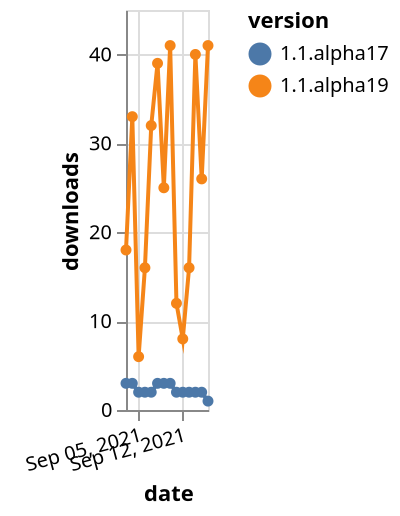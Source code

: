 {"$schema": "https://vega.github.io/schema/vega-lite/v5.json", "description": "A simple bar chart with embedded data.", "data": {"values": [{"date": "2021-09-03", "total": 17629, "delta": 18, "version": "1.1.alpha19"}, {"date": "2021-09-04", "total": 17662, "delta": 33, "version": "1.1.alpha19"}, {"date": "2021-09-05", "total": 17668, "delta": 6, "version": "1.1.alpha19"}, {"date": "2021-09-06", "total": 17684, "delta": 16, "version": "1.1.alpha19"}, {"date": "2021-09-07", "total": 17716, "delta": 32, "version": "1.1.alpha19"}, {"date": "2021-09-08", "total": 17755, "delta": 39, "version": "1.1.alpha19"}, {"date": "2021-09-09", "total": 17780, "delta": 25, "version": "1.1.alpha19"}, {"date": "2021-09-10", "total": 17821, "delta": 41, "version": "1.1.alpha19"}, {"date": "2021-09-11", "total": 17833, "delta": 12, "version": "1.1.alpha19"}, {"date": "2021-09-12", "total": 17841, "delta": 8, "version": "1.1.alpha19"}, {"date": "2021-09-13", "total": 17857, "delta": 16, "version": "1.1.alpha19"}, {"date": "2021-09-14", "total": 17897, "delta": 40, "version": "1.1.alpha19"}, {"date": "2021-09-15", "total": 17923, "delta": 26, "version": "1.1.alpha19"}, {"date": "2021-09-16", "total": 17964, "delta": 41, "version": "1.1.alpha19"}, {"date": "2021-09-03", "total": 4421, "delta": 3, "version": "1.1.alpha17"}, {"date": "2021-09-04", "total": 4424, "delta": 3, "version": "1.1.alpha17"}, {"date": "2021-09-05", "total": 4426, "delta": 2, "version": "1.1.alpha17"}, {"date": "2021-09-06", "total": 4428, "delta": 2, "version": "1.1.alpha17"}, {"date": "2021-09-07", "total": 4430, "delta": 2, "version": "1.1.alpha17"}, {"date": "2021-09-08", "total": 4433, "delta": 3, "version": "1.1.alpha17"}, {"date": "2021-09-09", "total": 4436, "delta": 3, "version": "1.1.alpha17"}, {"date": "2021-09-10", "total": 4439, "delta": 3, "version": "1.1.alpha17"}, {"date": "2021-09-11", "total": 4441, "delta": 2, "version": "1.1.alpha17"}, {"date": "2021-09-12", "total": 4443, "delta": 2, "version": "1.1.alpha17"}, {"date": "2021-09-13", "total": 4445, "delta": 2, "version": "1.1.alpha17"}, {"date": "2021-09-14", "total": 4447, "delta": 2, "version": "1.1.alpha17"}, {"date": "2021-09-15", "total": 4449, "delta": 2, "version": "1.1.alpha17"}, {"date": "2021-09-16", "total": 4450, "delta": 1, "version": "1.1.alpha17"}]}, "width": "container", "mark": {"type": "line", "point": {"filled": true}}, "encoding": {"x": {"field": "date", "type": "temporal", "timeUnit": "yearmonthdate", "title": "date", "axis": {"labelAngle": -15}}, "y": {"field": "delta", "type": "quantitative", "title": "downloads"}, "color": {"field": "version", "type": "nominal"}, "tooltip": {"field": "delta"}}}